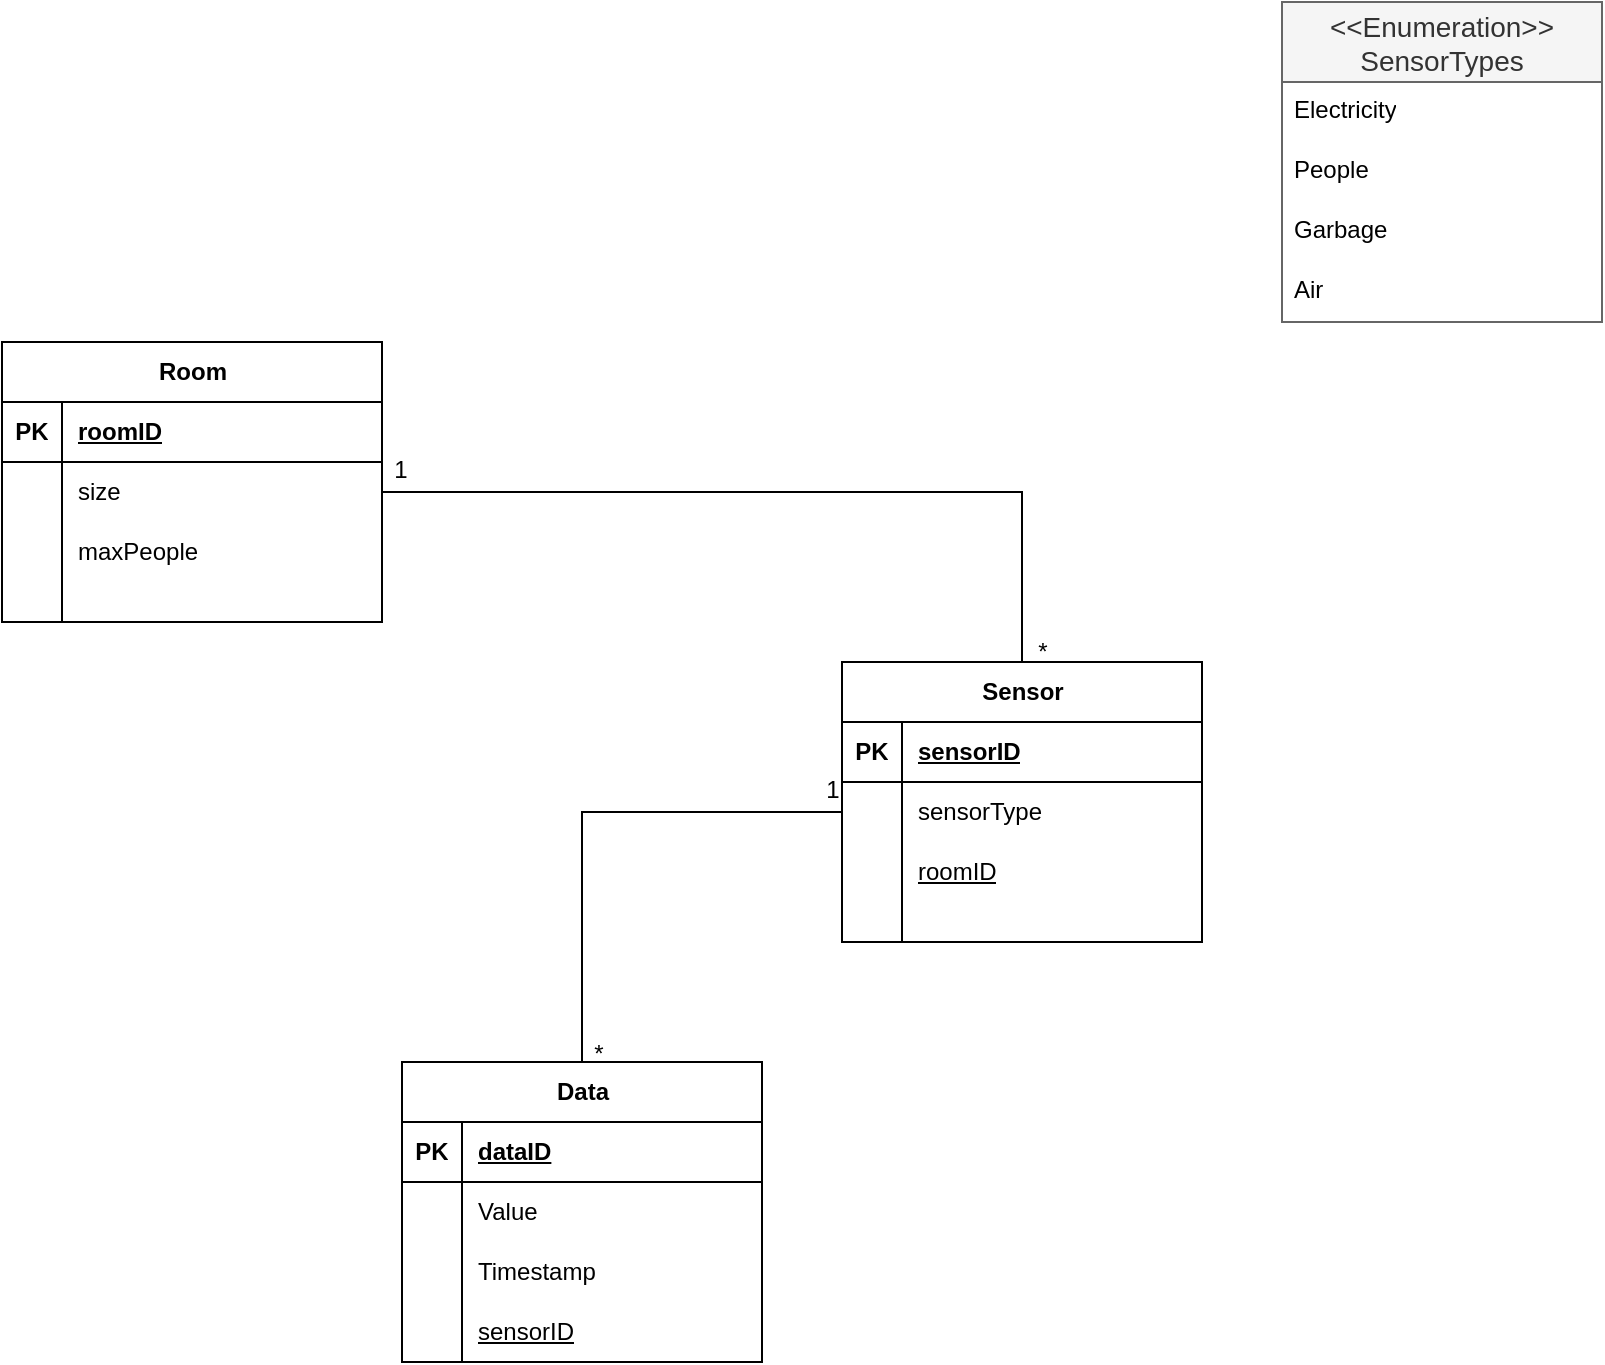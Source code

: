 <mxfile version="22.0.3" type="device">
  <diagram id="R2lEEEUBdFMjLlhIrx00" name="Page-1">
    <mxGraphModel dx="1195" dy="697" grid="1" gridSize="10" guides="1" tooltips="1" connect="1" arrows="1" fold="1" page="1" pageScale="1" pageWidth="850" pageHeight="1100" math="0" shadow="0" extFonts="Permanent Marker^https://fonts.googleapis.com/css?family=Permanent+Marker">
      <root>
        <mxCell id="0" />
        <mxCell id="1" parent="0" />
        <mxCell id="0yPJ6a27GwAtkR7PGb7E-1" value="Room" style="shape=table;startSize=30;container=1;collapsible=1;childLayout=tableLayout;fixedRows=1;rowLines=0;fontStyle=1;align=center;resizeLast=1;html=1;" vertex="1" parent="1">
          <mxGeometry x="80" y="190" width="190" height="140" as="geometry" />
        </mxCell>
        <mxCell id="0yPJ6a27GwAtkR7PGb7E-2" value="" style="shape=tableRow;horizontal=0;startSize=0;swimlaneHead=0;swimlaneBody=0;fillColor=none;collapsible=0;dropTarget=0;points=[[0,0.5],[1,0.5]];portConstraint=eastwest;top=0;left=0;right=0;bottom=1;" vertex="1" parent="0yPJ6a27GwAtkR7PGb7E-1">
          <mxGeometry y="30" width="190" height="30" as="geometry" />
        </mxCell>
        <mxCell id="0yPJ6a27GwAtkR7PGb7E-3" value="PK" style="shape=partialRectangle;connectable=0;fillColor=none;top=0;left=0;bottom=0;right=0;fontStyle=1;overflow=hidden;whiteSpace=wrap;html=1;" vertex="1" parent="0yPJ6a27GwAtkR7PGb7E-2">
          <mxGeometry width="30" height="30" as="geometry">
            <mxRectangle width="30" height="30" as="alternateBounds" />
          </mxGeometry>
        </mxCell>
        <mxCell id="0yPJ6a27GwAtkR7PGb7E-4" value="roomID" style="shape=partialRectangle;connectable=0;fillColor=none;top=0;left=0;bottom=0;right=0;align=left;spacingLeft=6;fontStyle=5;overflow=hidden;whiteSpace=wrap;html=1;" vertex="1" parent="0yPJ6a27GwAtkR7PGb7E-2">
          <mxGeometry x="30" width="160" height="30" as="geometry">
            <mxRectangle width="160" height="30" as="alternateBounds" />
          </mxGeometry>
        </mxCell>
        <mxCell id="0yPJ6a27GwAtkR7PGb7E-5" value="" style="shape=tableRow;horizontal=0;startSize=0;swimlaneHead=0;swimlaneBody=0;fillColor=none;collapsible=0;dropTarget=0;points=[[0,0.5],[1,0.5]];portConstraint=eastwest;top=0;left=0;right=0;bottom=0;" vertex="1" parent="0yPJ6a27GwAtkR7PGb7E-1">
          <mxGeometry y="60" width="190" height="30" as="geometry" />
        </mxCell>
        <mxCell id="0yPJ6a27GwAtkR7PGb7E-6" value="" style="shape=partialRectangle;connectable=0;fillColor=none;top=0;left=0;bottom=0;right=0;editable=1;overflow=hidden;whiteSpace=wrap;html=1;" vertex="1" parent="0yPJ6a27GwAtkR7PGb7E-5">
          <mxGeometry width="30" height="30" as="geometry">
            <mxRectangle width="30" height="30" as="alternateBounds" />
          </mxGeometry>
        </mxCell>
        <mxCell id="0yPJ6a27GwAtkR7PGb7E-7" value="size" style="shape=partialRectangle;connectable=0;fillColor=none;top=0;left=0;bottom=0;right=0;align=left;spacingLeft=6;overflow=hidden;whiteSpace=wrap;html=1;" vertex="1" parent="0yPJ6a27GwAtkR7PGb7E-5">
          <mxGeometry x="30" width="160" height="30" as="geometry">
            <mxRectangle width="160" height="30" as="alternateBounds" />
          </mxGeometry>
        </mxCell>
        <mxCell id="0yPJ6a27GwAtkR7PGb7E-8" value="" style="shape=tableRow;horizontal=0;startSize=0;swimlaneHead=0;swimlaneBody=0;fillColor=none;collapsible=0;dropTarget=0;points=[[0,0.5],[1,0.5]];portConstraint=eastwest;top=0;left=0;right=0;bottom=0;" vertex="1" parent="0yPJ6a27GwAtkR7PGb7E-1">
          <mxGeometry y="90" width="190" height="30" as="geometry" />
        </mxCell>
        <mxCell id="0yPJ6a27GwAtkR7PGb7E-9" value="" style="shape=partialRectangle;connectable=0;fillColor=none;top=0;left=0;bottom=0;right=0;editable=1;overflow=hidden;whiteSpace=wrap;html=1;" vertex="1" parent="0yPJ6a27GwAtkR7PGb7E-8">
          <mxGeometry width="30" height="30" as="geometry">
            <mxRectangle width="30" height="30" as="alternateBounds" />
          </mxGeometry>
        </mxCell>
        <mxCell id="0yPJ6a27GwAtkR7PGb7E-10" value="maxPeople" style="shape=partialRectangle;connectable=0;fillColor=none;top=0;left=0;bottom=0;right=0;align=left;spacingLeft=6;overflow=hidden;whiteSpace=wrap;html=1;" vertex="1" parent="0yPJ6a27GwAtkR7PGb7E-8">
          <mxGeometry x="30" width="160" height="30" as="geometry">
            <mxRectangle width="160" height="30" as="alternateBounds" />
          </mxGeometry>
        </mxCell>
        <mxCell id="0yPJ6a27GwAtkR7PGb7E-11" value="" style="shape=tableRow;horizontal=0;startSize=0;swimlaneHead=0;swimlaneBody=0;fillColor=none;collapsible=0;dropTarget=0;points=[[0,0.5],[1,0.5]];portConstraint=eastwest;top=0;left=0;right=0;bottom=0;" vertex="1" parent="0yPJ6a27GwAtkR7PGb7E-1">
          <mxGeometry y="120" width="190" height="20" as="geometry" />
        </mxCell>
        <mxCell id="0yPJ6a27GwAtkR7PGb7E-12" value="" style="shape=partialRectangle;connectable=0;fillColor=none;top=0;left=0;bottom=0;right=0;editable=1;overflow=hidden;whiteSpace=wrap;html=1;" vertex="1" parent="0yPJ6a27GwAtkR7PGb7E-11">
          <mxGeometry width="30" height="20" as="geometry">
            <mxRectangle width="30" height="20" as="alternateBounds" />
          </mxGeometry>
        </mxCell>
        <mxCell id="0yPJ6a27GwAtkR7PGb7E-13" value="" style="shape=partialRectangle;connectable=0;fillColor=none;top=0;left=0;bottom=0;right=0;align=left;spacingLeft=6;overflow=hidden;whiteSpace=wrap;html=1;" vertex="1" parent="0yPJ6a27GwAtkR7PGb7E-11">
          <mxGeometry x="30" width="160" height="20" as="geometry">
            <mxRectangle width="160" height="20" as="alternateBounds" />
          </mxGeometry>
        </mxCell>
        <mxCell id="0yPJ6a27GwAtkR7PGb7E-27" value="&lt;&lt;Enumeration&gt;&gt;&#xa;SensorTypes" style="swimlane;fontStyle=0;childLayout=stackLayout;horizontal=1;startSize=40;horizontalStack=0;resizeParent=1;resizeParentMax=0;resizeLast=0;collapsible=1;marginBottom=0;align=center;fontSize=14;fillColor=#f5f5f5;fontColor=#333333;strokeColor=#666666;" vertex="1" parent="1">
          <mxGeometry x="720" y="20" width="160" height="160" as="geometry" />
        </mxCell>
        <mxCell id="0yPJ6a27GwAtkR7PGb7E-28" value="Electricity" style="text;strokeColor=none;fillColor=none;spacingLeft=4;spacingRight=4;overflow=hidden;rotatable=0;points=[[0,0.5],[1,0.5]];portConstraint=eastwest;fontSize=12;whiteSpace=wrap;html=1;" vertex="1" parent="0yPJ6a27GwAtkR7PGb7E-27">
          <mxGeometry y="40" width="160" height="30" as="geometry" />
        </mxCell>
        <mxCell id="0yPJ6a27GwAtkR7PGb7E-29" value="People" style="text;strokeColor=none;fillColor=none;spacingLeft=4;spacingRight=4;overflow=hidden;rotatable=0;points=[[0,0.5],[1,0.5]];portConstraint=eastwest;fontSize=12;whiteSpace=wrap;html=1;" vertex="1" parent="0yPJ6a27GwAtkR7PGb7E-27">
          <mxGeometry y="70" width="160" height="30" as="geometry" />
        </mxCell>
        <mxCell id="0yPJ6a27GwAtkR7PGb7E-30" value="Garbage" style="text;strokeColor=none;fillColor=none;spacingLeft=4;spacingRight=4;overflow=hidden;rotatable=0;points=[[0,0.5],[1,0.5]];portConstraint=eastwest;fontSize=12;whiteSpace=wrap;html=1;" vertex="1" parent="0yPJ6a27GwAtkR7PGb7E-27">
          <mxGeometry y="100" width="160" height="30" as="geometry" />
        </mxCell>
        <mxCell id="0yPJ6a27GwAtkR7PGb7E-32" value="Air" style="text;strokeColor=none;fillColor=none;spacingLeft=4;spacingRight=4;overflow=hidden;rotatable=0;points=[[0,0.5],[1,0.5]];portConstraint=eastwest;fontSize=12;whiteSpace=wrap;html=1;" vertex="1" parent="0yPJ6a27GwAtkR7PGb7E-27">
          <mxGeometry y="130" width="160" height="30" as="geometry" />
        </mxCell>
        <mxCell id="0yPJ6a27GwAtkR7PGb7E-33" style="edgeStyle=orthogonalEdgeStyle;rounded=0;orthogonalLoop=1;jettySize=auto;html=1;endArrow=none;endFill=0;" edge="1" parent="1" source="0yPJ6a27GwAtkR7PGb7E-5" target="0yPJ6a27GwAtkR7PGb7E-14">
          <mxGeometry relative="1" as="geometry">
            <Array as="points">
              <mxPoint x="590" y="265" />
            </Array>
          </mxGeometry>
        </mxCell>
        <mxCell id="0yPJ6a27GwAtkR7PGb7E-34" value="1" style="text;html=1;align=center;verticalAlign=middle;resizable=0;points=[];autosize=1;strokeColor=none;fillColor=none;" vertex="1" parent="1">
          <mxGeometry x="264" y="239" width="30" height="30" as="geometry" />
        </mxCell>
        <mxCell id="0yPJ6a27GwAtkR7PGb7E-35" value="*" style="text;html=1;align=center;verticalAlign=middle;resizable=0;points=[];autosize=1;strokeColor=none;fillColor=none;" vertex="1" parent="1">
          <mxGeometry x="585" y="330" width="30" height="30" as="geometry" />
        </mxCell>
        <mxCell id="0yPJ6a27GwAtkR7PGb7E-38" value="Data" style="shape=table;startSize=30;container=1;collapsible=1;childLayout=tableLayout;fixedRows=1;rowLines=0;fontStyle=1;align=center;resizeLast=1;html=1;" vertex="1" parent="1">
          <mxGeometry x="280" y="550" width="180" height="150" as="geometry" />
        </mxCell>
        <mxCell id="0yPJ6a27GwAtkR7PGb7E-39" value="" style="shape=tableRow;horizontal=0;startSize=0;swimlaneHead=0;swimlaneBody=0;fillColor=none;collapsible=0;dropTarget=0;points=[[0,0.5],[1,0.5]];portConstraint=eastwest;top=0;left=0;right=0;bottom=1;" vertex="1" parent="0yPJ6a27GwAtkR7PGb7E-38">
          <mxGeometry y="30" width="180" height="30" as="geometry" />
        </mxCell>
        <mxCell id="0yPJ6a27GwAtkR7PGb7E-40" value="PK" style="shape=partialRectangle;connectable=0;fillColor=none;top=0;left=0;bottom=0;right=0;fontStyle=1;overflow=hidden;whiteSpace=wrap;html=1;" vertex="1" parent="0yPJ6a27GwAtkR7PGb7E-39">
          <mxGeometry width="30" height="30" as="geometry">
            <mxRectangle width="30" height="30" as="alternateBounds" />
          </mxGeometry>
        </mxCell>
        <mxCell id="0yPJ6a27GwAtkR7PGb7E-41" value="dataID" style="shape=partialRectangle;connectable=0;fillColor=none;top=0;left=0;bottom=0;right=0;align=left;spacingLeft=6;fontStyle=5;overflow=hidden;whiteSpace=wrap;html=1;" vertex="1" parent="0yPJ6a27GwAtkR7PGb7E-39">
          <mxGeometry x="30" width="150" height="30" as="geometry">
            <mxRectangle width="150" height="30" as="alternateBounds" />
          </mxGeometry>
        </mxCell>
        <mxCell id="0yPJ6a27GwAtkR7PGb7E-42" value="" style="shape=tableRow;horizontal=0;startSize=0;swimlaneHead=0;swimlaneBody=0;fillColor=none;collapsible=0;dropTarget=0;points=[[0,0.5],[1,0.5]];portConstraint=eastwest;top=0;left=0;right=0;bottom=0;" vertex="1" parent="0yPJ6a27GwAtkR7PGb7E-38">
          <mxGeometry y="60" width="180" height="30" as="geometry" />
        </mxCell>
        <mxCell id="0yPJ6a27GwAtkR7PGb7E-43" value="" style="shape=partialRectangle;connectable=0;fillColor=none;top=0;left=0;bottom=0;right=0;editable=1;overflow=hidden;whiteSpace=wrap;html=1;" vertex="1" parent="0yPJ6a27GwAtkR7PGb7E-42">
          <mxGeometry width="30" height="30" as="geometry">
            <mxRectangle width="30" height="30" as="alternateBounds" />
          </mxGeometry>
        </mxCell>
        <mxCell id="0yPJ6a27GwAtkR7PGb7E-44" value="Value" style="shape=partialRectangle;connectable=0;fillColor=none;top=0;left=0;bottom=0;right=0;align=left;spacingLeft=6;overflow=hidden;whiteSpace=wrap;html=1;" vertex="1" parent="0yPJ6a27GwAtkR7PGb7E-42">
          <mxGeometry x="30" width="150" height="30" as="geometry">
            <mxRectangle width="150" height="30" as="alternateBounds" />
          </mxGeometry>
        </mxCell>
        <mxCell id="0yPJ6a27GwAtkR7PGb7E-45" value="" style="shape=tableRow;horizontal=0;startSize=0;swimlaneHead=0;swimlaneBody=0;fillColor=none;collapsible=0;dropTarget=0;points=[[0,0.5],[1,0.5]];portConstraint=eastwest;top=0;left=0;right=0;bottom=0;" vertex="1" parent="0yPJ6a27GwAtkR7PGb7E-38">
          <mxGeometry y="90" width="180" height="30" as="geometry" />
        </mxCell>
        <mxCell id="0yPJ6a27GwAtkR7PGb7E-46" value="" style="shape=partialRectangle;connectable=0;fillColor=none;top=0;left=0;bottom=0;right=0;editable=1;overflow=hidden;whiteSpace=wrap;html=1;" vertex="1" parent="0yPJ6a27GwAtkR7PGb7E-45">
          <mxGeometry width="30" height="30" as="geometry">
            <mxRectangle width="30" height="30" as="alternateBounds" />
          </mxGeometry>
        </mxCell>
        <mxCell id="0yPJ6a27GwAtkR7PGb7E-47" value="Timestamp" style="shape=partialRectangle;connectable=0;fillColor=none;top=0;left=0;bottom=0;right=0;align=left;spacingLeft=6;overflow=hidden;whiteSpace=wrap;html=1;" vertex="1" parent="0yPJ6a27GwAtkR7PGb7E-45">
          <mxGeometry x="30" width="150" height="30" as="geometry">
            <mxRectangle width="150" height="30" as="alternateBounds" />
          </mxGeometry>
        </mxCell>
        <mxCell id="0yPJ6a27GwAtkR7PGb7E-48" value="" style="shape=tableRow;horizontal=0;startSize=0;swimlaneHead=0;swimlaneBody=0;fillColor=none;collapsible=0;dropTarget=0;points=[[0,0.5],[1,0.5]];portConstraint=eastwest;top=0;left=0;right=0;bottom=0;" vertex="1" parent="0yPJ6a27GwAtkR7PGb7E-38">
          <mxGeometry y="120" width="180" height="30" as="geometry" />
        </mxCell>
        <mxCell id="0yPJ6a27GwAtkR7PGb7E-49" value="" style="shape=partialRectangle;connectable=0;fillColor=none;top=0;left=0;bottom=0;right=0;editable=1;overflow=hidden;whiteSpace=wrap;html=1;" vertex="1" parent="0yPJ6a27GwAtkR7PGb7E-48">
          <mxGeometry width="30" height="30" as="geometry">
            <mxRectangle width="30" height="30" as="alternateBounds" />
          </mxGeometry>
        </mxCell>
        <mxCell id="0yPJ6a27GwAtkR7PGb7E-50" value="&lt;u&gt;sensorID&lt;/u&gt;" style="shape=partialRectangle;connectable=0;fillColor=none;top=0;left=0;bottom=0;right=0;align=left;spacingLeft=6;overflow=hidden;whiteSpace=wrap;html=1;" vertex="1" parent="0yPJ6a27GwAtkR7PGb7E-48">
          <mxGeometry x="30" width="150" height="30" as="geometry">
            <mxRectangle width="150" height="30" as="alternateBounds" />
          </mxGeometry>
        </mxCell>
        <mxCell id="0yPJ6a27GwAtkR7PGb7E-51" style="edgeStyle=orthogonalEdgeStyle;rounded=0;orthogonalLoop=1;jettySize=auto;html=1;endArrow=none;endFill=0;" edge="1" parent="1" source="0yPJ6a27GwAtkR7PGb7E-18" target="0yPJ6a27GwAtkR7PGb7E-38">
          <mxGeometry relative="1" as="geometry" />
        </mxCell>
        <mxCell id="0yPJ6a27GwAtkR7PGb7E-52" value="1" style="text;html=1;align=center;verticalAlign=middle;resizable=0;points=[];autosize=1;strokeColor=none;fillColor=none;" vertex="1" parent="1">
          <mxGeometry x="480" y="399" width="30" height="30" as="geometry" />
        </mxCell>
        <mxCell id="0yPJ6a27GwAtkR7PGb7E-53" value="*" style="text;html=1;align=center;verticalAlign=middle;resizable=0;points=[];autosize=1;strokeColor=none;fillColor=none;" vertex="1" parent="1">
          <mxGeometry x="363" y="531" width="30" height="30" as="geometry" />
        </mxCell>
        <mxCell id="0yPJ6a27GwAtkR7PGb7E-54" value="" style="shape=partialRectangle;connectable=0;fillColor=none;top=0;left=0;bottom=0;right=0;align=left;spacingLeft=6;overflow=hidden;whiteSpace=wrap;html=1;" vertex="1" parent="1">
          <mxGeometry x="540" y="560" width="150" height="30" as="geometry">
            <mxRectangle width="150" height="30" as="alternateBounds" />
          </mxGeometry>
        </mxCell>
        <mxCell id="0yPJ6a27GwAtkR7PGb7E-55" value="" style="shape=partialRectangle;connectable=0;fillColor=none;top=0;left=0;bottom=0;right=0;align=left;spacingLeft=6;overflow=hidden;whiteSpace=wrap;html=1;" vertex="1" parent="1">
          <mxGeometry x="560" y="561" width="150" height="30" as="geometry">
            <mxRectangle width="150" height="30" as="alternateBounds" />
          </mxGeometry>
        </mxCell>
        <mxCell id="0yPJ6a27GwAtkR7PGb7E-14" value="Sensor" style="shape=table;startSize=30;container=1;collapsible=1;childLayout=tableLayout;fixedRows=1;rowLines=0;fontStyle=1;align=center;resizeLast=1;html=1;" vertex="1" parent="1">
          <mxGeometry x="500" y="350" width="180" height="140" as="geometry" />
        </mxCell>
        <mxCell id="0yPJ6a27GwAtkR7PGb7E-15" value="" style="shape=tableRow;horizontal=0;startSize=0;swimlaneHead=0;swimlaneBody=0;fillColor=none;collapsible=0;dropTarget=0;points=[[0,0.5],[1,0.5]];portConstraint=eastwest;top=0;left=0;right=0;bottom=1;" vertex="1" parent="0yPJ6a27GwAtkR7PGb7E-14">
          <mxGeometry y="30" width="180" height="30" as="geometry" />
        </mxCell>
        <mxCell id="0yPJ6a27GwAtkR7PGb7E-16" value="PK" style="shape=partialRectangle;connectable=0;fillColor=none;top=0;left=0;bottom=0;right=0;fontStyle=1;overflow=hidden;whiteSpace=wrap;html=1;" vertex="1" parent="0yPJ6a27GwAtkR7PGb7E-15">
          <mxGeometry width="30" height="30" as="geometry">
            <mxRectangle width="30" height="30" as="alternateBounds" />
          </mxGeometry>
        </mxCell>
        <mxCell id="0yPJ6a27GwAtkR7PGb7E-17" value="sensorID" style="shape=partialRectangle;connectable=0;fillColor=none;top=0;left=0;bottom=0;right=0;align=left;spacingLeft=6;fontStyle=5;overflow=hidden;whiteSpace=wrap;html=1;" vertex="1" parent="0yPJ6a27GwAtkR7PGb7E-15">
          <mxGeometry x="30" width="150" height="30" as="geometry">
            <mxRectangle width="150" height="30" as="alternateBounds" />
          </mxGeometry>
        </mxCell>
        <mxCell id="0yPJ6a27GwAtkR7PGb7E-18" value="" style="shape=tableRow;horizontal=0;startSize=0;swimlaneHead=0;swimlaneBody=0;fillColor=none;collapsible=0;dropTarget=0;points=[[0,0.5],[1,0.5]];portConstraint=eastwest;top=0;left=0;right=0;bottom=0;" vertex="1" parent="0yPJ6a27GwAtkR7PGb7E-14">
          <mxGeometry y="60" width="180" height="30" as="geometry" />
        </mxCell>
        <mxCell id="0yPJ6a27GwAtkR7PGb7E-19" value="" style="shape=partialRectangle;connectable=0;fillColor=none;top=0;left=0;bottom=0;right=0;editable=1;overflow=hidden;whiteSpace=wrap;html=1;" vertex="1" parent="0yPJ6a27GwAtkR7PGb7E-18">
          <mxGeometry width="30" height="30" as="geometry">
            <mxRectangle width="30" height="30" as="alternateBounds" />
          </mxGeometry>
        </mxCell>
        <mxCell id="0yPJ6a27GwAtkR7PGb7E-20" value="sensorType" style="shape=partialRectangle;connectable=0;fillColor=none;top=0;left=0;bottom=0;right=0;align=left;spacingLeft=6;overflow=hidden;whiteSpace=wrap;html=1;" vertex="1" parent="0yPJ6a27GwAtkR7PGb7E-18">
          <mxGeometry x="30" width="150" height="30" as="geometry">
            <mxRectangle width="150" height="30" as="alternateBounds" />
          </mxGeometry>
        </mxCell>
        <mxCell id="0yPJ6a27GwAtkR7PGb7E-21" value="" style="shape=tableRow;horizontal=0;startSize=0;swimlaneHead=0;swimlaneBody=0;fillColor=none;collapsible=0;dropTarget=0;points=[[0,0.5],[1,0.5]];portConstraint=eastwest;top=0;left=0;right=0;bottom=0;" vertex="1" parent="0yPJ6a27GwAtkR7PGb7E-14">
          <mxGeometry y="90" width="180" height="30" as="geometry" />
        </mxCell>
        <mxCell id="0yPJ6a27GwAtkR7PGb7E-22" value="" style="shape=partialRectangle;connectable=0;fillColor=none;top=0;left=0;bottom=0;right=0;editable=1;overflow=hidden;whiteSpace=wrap;html=1;" vertex="1" parent="0yPJ6a27GwAtkR7PGb7E-21">
          <mxGeometry width="30" height="30" as="geometry">
            <mxRectangle width="30" height="30" as="alternateBounds" />
          </mxGeometry>
        </mxCell>
        <mxCell id="0yPJ6a27GwAtkR7PGb7E-23" value="&lt;u&gt;roomID&lt;/u&gt;" style="shape=partialRectangle;connectable=0;fillColor=none;top=0;left=0;bottom=0;right=0;align=left;spacingLeft=6;overflow=hidden;whiteSpace=wrap;html=1;" vertex="1" parent="0yPJ6a27GwAtkR7PGb7E-21">
          <mxGeometry x="30" width="150" height="30" as="geometry">
            <mxRectangle width="150" height="30" as="alternateBounds" />
          </mxGeometry>
        </mxCell>
        <mxCell id="0yPJ6a27GwAtkR7PGb7E-24" value="" style="shape=tableRow;horizontal=0;startSize=0;swimlaneHead=0;swimlaneBody=0;fillColor=none;collapsible=0;dropTarget=0;points=[[0,0.5],[1,0.5]];portConstraint=eastwest;top=0;left=0;right=0;bottom=0;" vertex="1" parent="0yPJ6a27GwAtkR7PGb7E-14">
          <mxGeometry y="120" width="180" height="20" as="geometry" />
        </mxCell>
        <mxCell id="0yPJ6a27GwAtkR7PGb7E-25" value="" style="shape=partialRectangle;connectable=0;fillColor=none;top=0;left=0;bottom=0;right=0;editable=1;overflow=hidden;whiteSpace=wrap;html=1;" vertex="1" parent="0yPJ6a27GwAtkR7PGb7E-24">
          <mxGeometry width="30" height="20" as="geometry">
            <mxRectangle width="30" height="20" as="alternateBounds" />
          </mxGeometry>
        </mxCell>
        <mxCell id="0yPJ6a27GwAtkR7PGb7E-26" value="" style="shape=partialRectangle;connectable=0;fillColor=none;top=0;left=0;bottom=0;right=0;align=left;spacingLeft=6;overflow=hidden;whiteSpace=wrap;html=1;" vertex="1" parent="0yPJ6a27GwAtkR7PGb7E-24">
          <mxGeometry x="30" width="150" height="20" as="geometry">
            <mxRectangle width="150" height="20" as="alternateBounds" />
          </mxGeometry>
        </mxCell>
      </root>
    </mxGraphModel>
  </diagram>
</mxfile>
